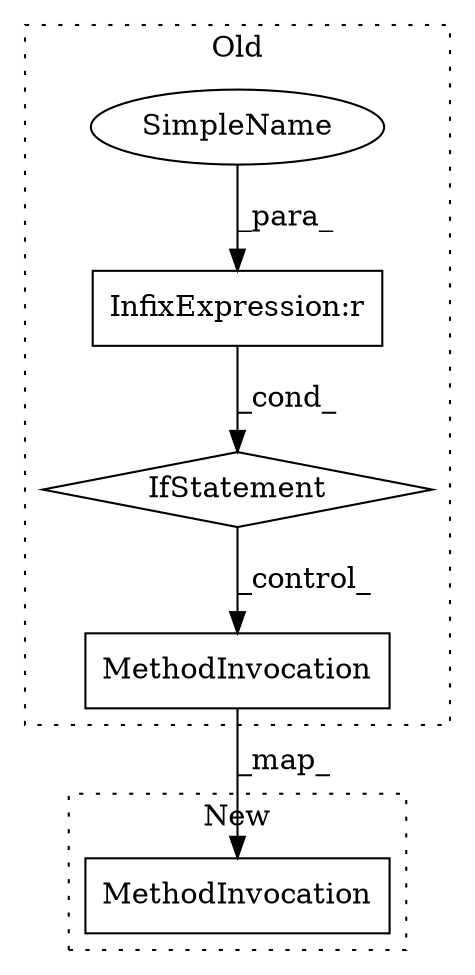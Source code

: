 digraph G {
subgraph cluster0 {
1 [label="IfStatement" a="25" s="4026,4062" l="4,7" shape="diamond"];
2 [label="MethodInvocation" a="32" s="4435,4511" l="21,1" shape="box"];
4 [label="SimpleName" a="42" s="4057" l="5" shape="ellipse"];
5 [label="InfixExpression:r" a="27" s="4053" l="4" shape="box"];
label = "Old";
style="dotted";
}
subgraph cluster1 {
3 [label="MethodInvocation" a="32" s="4987,5063" l="21,1" shape="box"];
label = "New";
style="dotted";
}
1 -> 2 [label="_control_"];
2 -> 3 [label="_map_"];
4 -> 5 [label="_para_"];
5 -> 1 [label="_cond_"];
}
